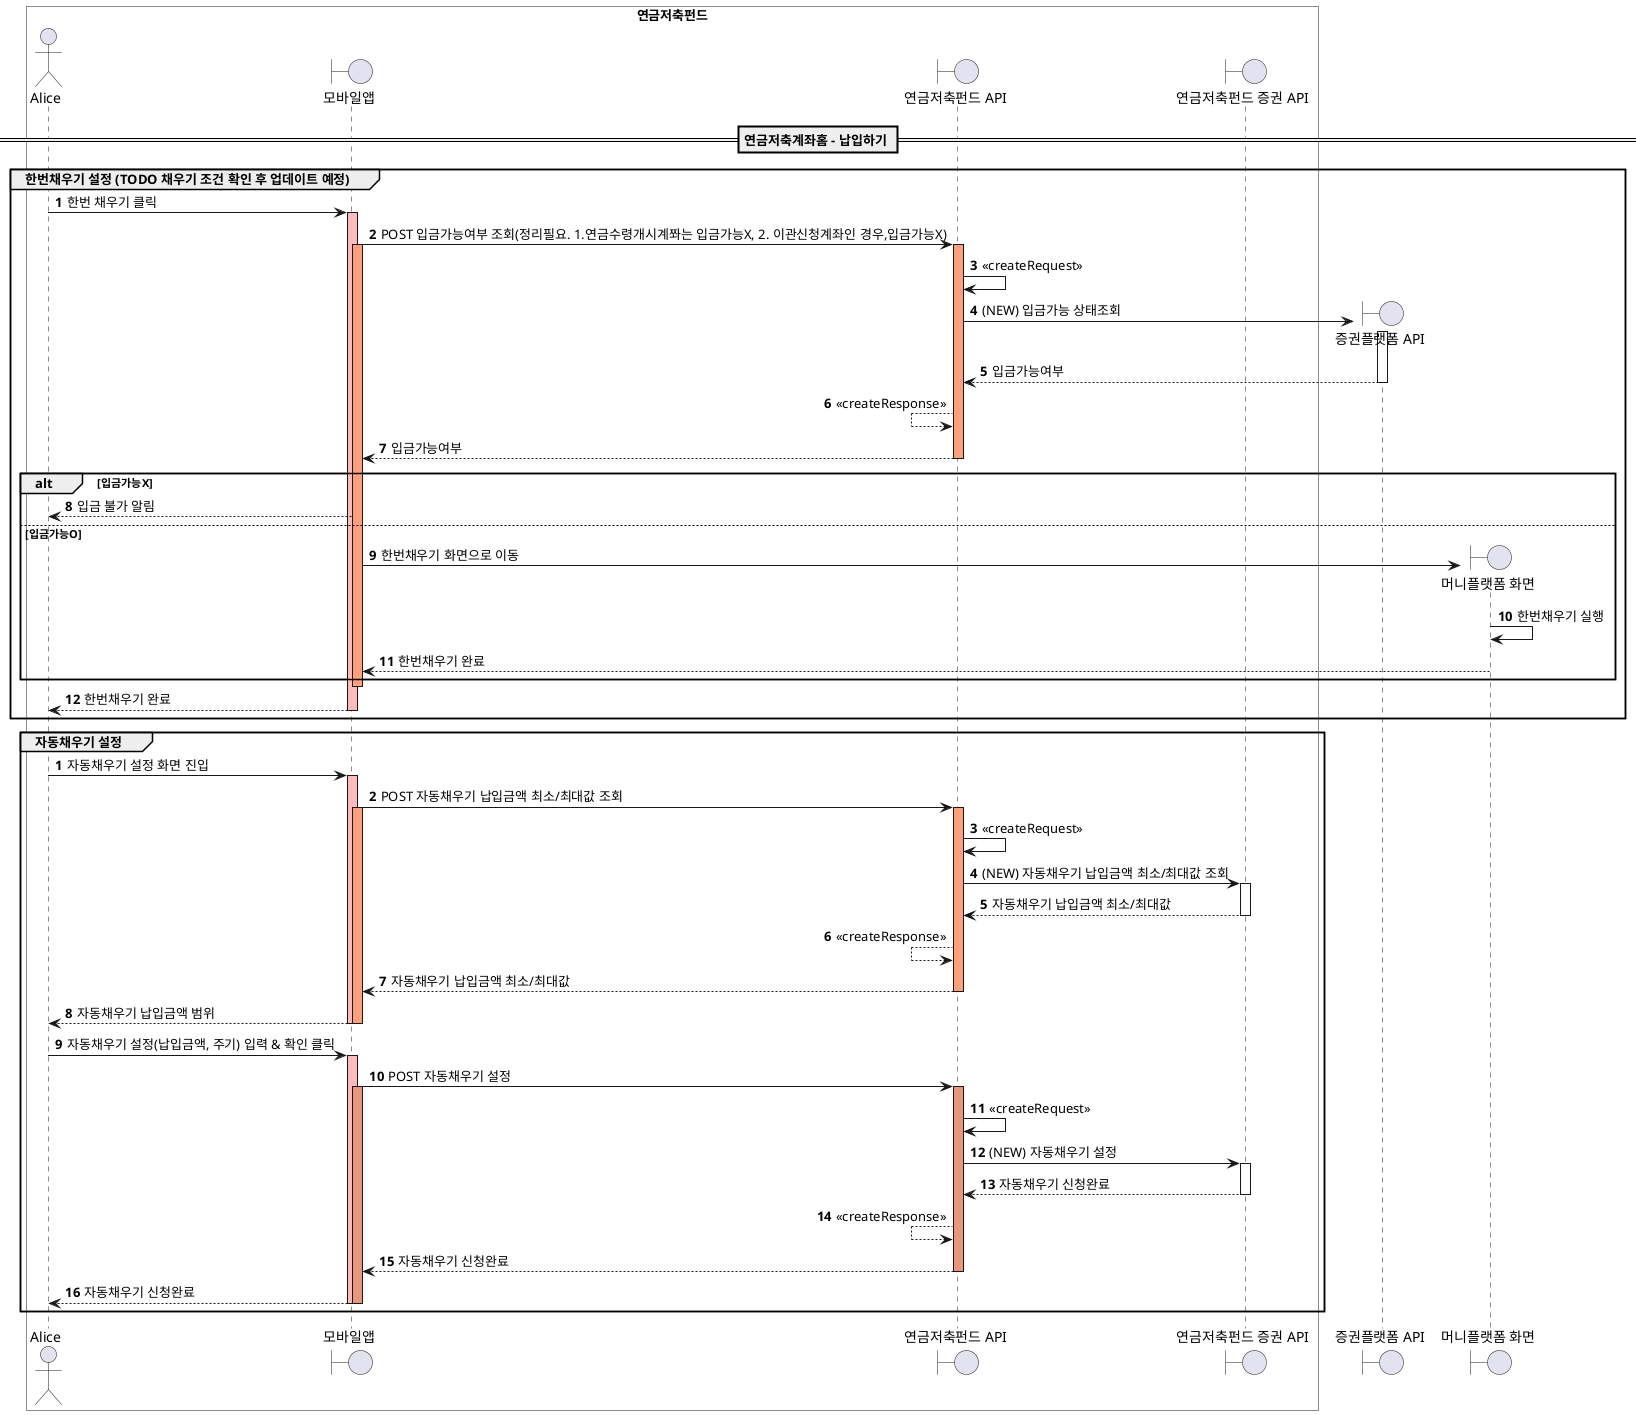 @startuml
'https://plantuml.com/sequence-diagram

skinparam ParticipantPadding 20
skinparam BoxPadding 10

box "연금저축펀드" #Transparent
actor Alice
boundary 모바일앱 as MOBILE
boundary "연금저축펀드 API" as PENSION
boundary "연금저축펀드 증권 API" as SECURITIES
end box

== 연금저축계좌홈 - 납입하기 ==
group 한번채우기 설정 (TODO 채우기 조건 확인 후 업데이트 예정)
    autonumber
    Alice -> MOBILE: 한번 채우기 클릭
    activate MOBILE #FFBBBB
        MOBILE -> PENSION: POST 입금가능여부 조회(정리필요. 1.연금수령개시계쫘는 입금가능X, 2. 이관신청계좌인 경우,입금가능X)
        activate MOBILE #LightSalmon
        activate PENSION #LightSalmon
            PENSION -> PENSION: <<createRequest>>
            create boundary "증권플랫폼 API" as BUFFET
            PENSION -> BUFFET ++: (NEW) 입금가능 상태조회
            return 입금가능여부
            PENSION <-- PENSION: <<createResponse>>
            return 입금가능여부
        deactivate PENSION
            alt 입금가능X
                Alice <-- MOBILE: 입금 불가 알림
            else 입금가능O
                create boundary "머니플랫폼 화면" as MONEYFE
                MOBILE -> MONEYFE: 한번채우기 화면으로 이동
                MONEYFE -> MONEYFE: 한번채우기 실행
                MOBILE <-- MONEYFE: 한번채우기 완료
            end
        deactivate MOBILE
        Alice <-- MOBILE: 한번채우기 완료
    deactivate MOBILE
end

group 자동채우기 설정
    autonumber
    Alice -> MOBILE: 자동채우기 설정 화면 진입
    activate MOBILE #FFBBBB
        MOBILE -> PENSION: POST 자동채우기 납입금액 최소/최대값 조회
        activate MOBILE #LightSalmon
        activate PENSION #LightSalmon
            PENSION -> PENSION: <<createRequest>>
            PENSION -> SECURITIES ++: (NEW) 자동채우기 납입금액 최소/최대값 조회
            return 자동채우기 납입금액 최소/최대값
            PENSION <-- PENSION: <<createResponse>>
            return 자동채우기 납입금액 최소/최대값
        deactivate PENSION
        return 자동채우기 납입금액 범위
        deactivate MOBILE
    deactivate MOBILE
    Alice -> MOBILE: 자동채우기 설정(납입금액, 주기) 입력 & 확인 클릭
    activate MOBILE #FFBBBB
        MOBILE -> PENSION: POST 자동채우기 설정
        activate MOBILE #DarkSalmon
        activate PENSION #DarkSalmon
            PENSION -> PENSION: <<createRequest>>
            PENSION -> SECURITIES ++: (NEW) 자동채우기 설정
            return 자동채우기 신청완료
            PENSION <-- PENSION: <<createResponse>>
            return 자동채우기 신청완료
        deactivate PENSION
        return 자동채우기 신청완료
        deactivate MOBILE
    deactivate MOBILE
end
@enduml

